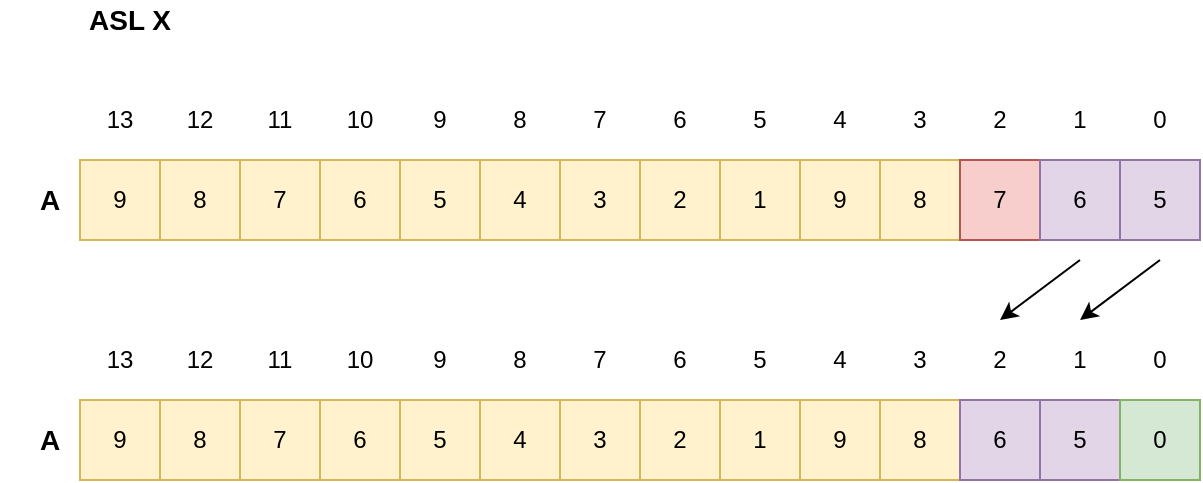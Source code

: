 <mxfile version="14.7.4" type="device" pages="2"><diagram id="MXn7E5x92jCfLJXR1v28" name="ALU_shift_left"><mxGraphModel dx="2062" dy="1084" grid="1" gridSize="10" guides="1" tooltips="1" connect="1" arrows="1" fold="1" page="1" pageScale="1" pageWidth="827" pageHeight="1169" math="0" shadow="0"><root><mxCell id="0"/><mxCell id="1" parent="0"/><mxCell id="3yY1BmIrGK5KFxhnRUPU-1" value="9" style="rounded=0;whiteSpace=wrap;html=1;fillColor=#fff2cc;strokeColor=#d6b656;" vertex="1" parent="1"><mxGeometry x="160" y="160" width="40" height="40" as="geometry"/></mxCell><mxCell id="3yY1BmIrGK5KFxhnRUPU-2" value="8" style="rounded=0;whiteSpace=wrap;html=1;fillColor=#fff2cc;strokeColor=#d6b656;" vertex="1" parent="1"><mxGeometry x="200" y="160" width="40" height="40" as="geometry"/></mxCell><mxCell id="3yY1BmIrGK5KFxhnRUPU-3" value="7" style="rounded=0;whiteSpace=wrap;html=1;fillColor=#fff2cc;strokeColor=#d6b656;" vertex="1" parent="1"><mxGeometry x="240" y="160" width="40" height="40" as="geometry"/></mxCell><mxCell id="3yY1BmIrGK5KFxhnRUPU-4" value="6" style="rounded=0;whiteSpace=wrap;html=1;fillColor=#fff2cc;strokeColor=#d6b656;" vertex="1" parent="1"><mxGeometry x="280" y="160" width="40" height="40" as="geometry"/></mxCell><mxCell id="3yY1BmIrGK5KFxhnRUPU-5" value="5" style="rounded=0;whiteSpace=wrap;html=1;fillColor=#fff2cc;strokeColor=#d6b656;" vertex="1" parent="1"><mxGeometry x="320" y="160" width="40" height="40" as="geometry"/></mxCell><mxCell id="3yY1BmIrGK5KFxhnRUPU-6" value="4" style="rounded=0;whiteSpace=wrap;html=1;fillColor=#fff2cc;strokeColor=#d6b656;" vertex="1" parent="1"><mxGeometry x="360" y="160" width="40" height="40" as="geometry"/></mxCell><mxCell id="3yY1BmIrGK5KFxhnRUPU-7" value="3" style="rounded=0;whiteSpace=wrap;html=1;fillColor=#fff2cc;strokeColor=#d6b656;" vertex="1" parent="1"><mxGeometry x="400" y="160" width="40" height="40" as="geometry"/></mxCell><mxCell id="3yY1BmIrGK5KFxhnRUPU-8" value="2" style="rounded=0;whiteSpace=wrap;html=1;fillColor=#fff2cc;strokeColor=#d6b656;" vertex="1" parent="1"><mxGeometry x="440" y="160" width="40" height="40" as="geometry"/></mxCell><mxCell id="3yY1BmIrGK5KFxhnRUPU-9" value="1" style="rounded=0;whiteSpace=wrap;html=1;fillColor=#fff2cc;strokeColor=#d6b656;" vertex="1" parent="1"><mxGeometry x="480" y="160" width="40" height="40" as="geometry"/></mxCell><mxCell id="3yY1BmIrGK5KFxhnRUPU-10" value="9" style="rounded=0;whiteSpace=wrap;html=1;fillColor=#fff2cc;strokeColor=#d6b656;" vertex="1" parent="1"><mxGeometry x="520" y="160" width="40" height="40" as="geometry"/></mxCell><mxCell id="3yY1BmIrGK5KFxhnRUPU-11" value="8" style="rounded=0;whiteSpace=wrap;html=1;fillColor=#fff2cc;strokeColor=#d6b656;" vertex="1" parent="1"><mxGeometry x="560" y="160" width="40" height="40" as="geometry"/></mxCell><mxCell id="3yY1BmIrGK5KFxhnRUPU-12" value="7" style="rounded=0;whiteSpace=wrap;html=1;fillColor=#f8cecc;strokeColor=#b85450;" vertex="1" parent="1"><mxGeometry x="600" y="160" width="40" height="40" as="geometry"/></mxCell><mxCell id="3yY1BmIrGK5KFxhnRUPU-13" value="6" style="rounded=0;whiteSpace=wrap;html=1;fillColor=#e1d5e7;strokeColor=#9673a6;" vertex="1" parent="1"><mxGeometry x="640" y="160" width="40" height="40" as="geometry"/></mxCell><mxCell id="3yY1BmIrGK5KFxhnRUPU-14" value="5" style="rounded=0;whiteSpace=wrap;html=1;fillColor=#e1d5e7;strokeColor=#9673a6;" vertex="1" parent="1"><mxGeometry x="680" y="160" width="40" height="40" as="geometry"/></mxCell><mxCell id="3yY1BmIrGK5KFxhnRUPU-15" value="0" style="text;html=1;strokeColor=none;fillColor=none;align=center;verticalAlign=middle;whiteSpace=wrap;rounded=0;" vertex="1" parent="1"><mxGeometry x="680" y="130" width="40" height="20" as="geometry"/></mxCell><mxCell id="3yY1BmIrGK5KFxhnRUPU-20" value="1" style="text;html=1;strokeColor=none;fillColor=none;align=center;verticalAlign=middle;whiteSpace=wrap;rounded=0;" vertex="1" parent="1"><mxGeometry x="640" y="130" width="40" height="20" as="geometry"/></mxCell><mxCell id="3yY1BmIrGK5KFxhnRUPU-21" value="2" style="text;html=1;strokeColor=none;fillColor=none;align=center;verticalAlign=middle;whiteSpace=wrap;rounded=0;" vertex="1" parent="1"><mxGeometry x="600" y="130" width="40" height="20" as="geometry"/></mxCell><mxCell id="3yY1BmIrGK5KFxhnRUPU-22" value="3" style="text;html=1;strokeColor=none;fillColor=none;align=center;verticalAlign=middle;whiteSpace=wrap;rounded=0;" vertex="1" parent="1"><mxGeometry x="560" y="130" width="40" height="20" as="geometry"/></mxCell><mxCell id="3yY1BmIrGK5KFxhnRUPU-23" value="4" style="text;html=1;strokeColor=none;fillColor=none;align=center;verticalAlign=middle;whiteSpace=wrap;rounded=0;" vertex="1" parent="1"><mxGeometry x="520" y="130" width="40" height="20" as="geometry"/></mxCell><mxCell id="3yY1BmIrGK5KFxhnRUPU-24" value="5" style="text;html=1;strokeColor=none;fillColor=none;align=center;verticalAlign=middle;whiteSpace=wrap;rounded=0;" vertex="1" parent="1"><mxGeometry x="480" y="130" width="40" height="20" as="geometry"/></mxCell><mxCell id="3yY1BmIrGK5KFxhnRUPU-25" value="6" style="text;html=1;strokeColor=none;fillColor=none;align=center;verticalAlign=middle;whiteSpace=wrap;rounded=0;" vertex="1" parent="1"><mxGeometry x="440" y="130" width="40" height="20" as="geometry"/></mxCell><mxCell id="3yY1BmIrGK5KFxhnRUPU-26" value="7" style="text;html=1;strokeColor=none;fillColor=none;align=center;verticalAlign=middle;whiteSpace=wrap;rounded=0;" vertex="1" parent="1"><mxGeometry x="400" y="130" width="40" height="20" as="geometry"/></mxCell><mxCell id="3yY1BmIrGK5KFxhnRUPU-27" value="8" style="text;html=1;strokeColor=none;fillColor=none;align=center;verticalAlign=middle;whiteSpace=wrap;rounded=0;" vertex="1" parent="1"><mxGeometry x="360" y="130" width="40" height="20" as="geometry"/></mxCell><mxCell id="3yY1BmIrGK5KFxhnRUPU-28" value="9" style="text;html=1;strokeColor=none;fillColor=none;align=center;verticalAlign=middle;whiteSpace=wrap;rounded=0;" vertex="1" parent="1"><mxGeometry x="320" y="130" width="40" height="20" as="geometry"/></mxCell><mxCell id="3yY1BmIrGK5KFxhnRUPU-29" value="10" style="text;html=1;strokeColor=none;fillColor=none;align=center;verticalAlign=middle;whiteSpace=wrap;rounded=0;" vertex="1" parent="1"><mxGeometry x="280" y="130" width="40" height="20" as="geometry"/></mxCell><mxCell id="3yY1BmIrGK5KFxhnRUPU-30" value="11" style="text;html=1;strokeColor=none;fillColor=none;align=center;verticalAlign=middle;whiteSpace=wrap;rounded=0;" vertex="1" parent="1"><mxGeometry x="240" y="130" width="40" height="20" as="geometry"/></mxCell><mxCell id="3yY1BmIrGK5KFxhnRUPU-31" value="12" style="text;html=1;strokeColor=none;fillColor=none;align=center;verticalAlign=middle;whiteSpace=wrap;rounded=0;" vertex="1" parent="1"><mxGeometry x="200" y="130" width="40" height="20" as="geometry"/></mxCell><mxCell id="3yY1BmIrGK5KFxhnRUPU-32" value="13" style="text;html=1;strokeColor=none;fillColor=none;align=center;verticalAlign=middle;whiteSpace=wrap;rounded=0;" vertex="1" parent="1"><mxGeometry x="160" y="130" width="40" height="20" as="geometry"/></mxCell><mxCell id="3yY1BmIrGK5KFxhnRUPU-33" value="ASL X" style="text;html=1;strokeColor=none;fillColor=none;align=center;verticalAlign=middle;whiteSpace=wrap;rounded=0;fontStyle=1;fontSize=14;" vertex="1" parent="1"><mxGeometry x="160" y="80" width="50" height="20" as="geometry"/></mxCell><mxCell id="3yY1BmIrGK5KFxhnRUPU-34" value="A" style="text;html=1;strokeColor=none;fillColor=none;align=center;verticalAlign=middle;whiteSpace=wrap;rounded=0;fontStyle=1;fontSize=14;" vertex="1" parent="1"><mxGeometry x="120" y="170" width="50" height="20" as="geometry"/></mxCell><mxCell id="3yY1BmIrGK5KFxhnRUPU-64" value="9" style="rounded=0;whiteSpace=wrap;html=1;fillColor=#fff2cc;strokeColor=#d6b656;" vertex="1" parent="1"><mxGeometry x="160" y="280" width="40" height="40" as="geometry"/></mxCell><mxCell id="3yY1BmIrGK5KFxhnRUPU-65" value="8" style="rounded=0;whiteSpace=wrap;html=1;fillColor=#fff2cc;strokeColor=#d6b656;" vertex="1" parent="1"><mxGeometry x="200" y="280" width="40" height="40" as="geometry"/></mxCell><mxCell id="3yY1BmIrGK5KFxhnRUPU-66" value="7" style="rounded=0;whiteSpace=wrap;html=1;fillColor=#fff2cc;strokeColor=#d6b656;" vertex="1" parent="1"><mxGeometry x="240" y="280" width="40" height="40" as="geometry"/></mxCell><mxCell id="3yY1BmIrGK5KFxhnRUPU-67" value="6" style="rounded=0;whiteSpace=wrap;html=1;fillColor=#fff2cc;strokeColor=#d6b656;" vertex="1" parent="1"><mxGeometry x="280" y="280" width="40" height="40" as="geometry"/></mxCell><mxCell id="3yY1BmIrGK5KFxhnRUPU-68" value="5" style="rounded=0;whiteSpace=wrap;html=1;fillColor=#fff2cc;strokeColor=#d6b656;" vertex="1" parent="1"><mxGeometry x="320" y="280" width="40" height="40" as="geometry"/></mxCell><mxCell id="3yY1BmIrGK5KFxhnRUPU-69" value="4" style="rounded=0;whiteSpace=wrap;html=1;fillColor=#fff2cc;strokeColor=#d6b656;" vertex="1" parent="1"><mxGeometry x="360" y="280" width="40" height="40" as="geometry"/></mxCell><mxCell id="3yY1BmIrGK5KFxhnRUPU-70" value="3" style="rounded=0;whiteSpace=wrap;html=1;fillColor=#fff2cc;strokeColor=#d6b656;" vertex="1" parent="1"><mxGeometry x="400" y="280" width="40" height="40" as="geometry"/></mxCell><mxCell id="3yY1BmIrGK5KFxhnRUPU-71" value="2" style="rounded=0;whiteSpace=wrap;html=1;fillColor=#fff2cc;strokeColor=#d6b656;" vertex="1" parent="1"><mxGeometry x="440" y="280" width="40" height="40" as="geometry"/></mxCell><mxCell id="3yY1BmIrGK5KFxhnRUPU-72" value="1" style="rounded=0;whiteSpace=wrap;html=1;fillColor=#fff2cc;strokeColor=#d6b656;" vertex="1" parent="1"><mxGeometry x="480" y="280" width="40" height="40" as="geometry"/></mxCell><mxCell id="3yY1BmIrGK5KFxhnRUPU-73" value="9" style="rounded=0;whiteSpace=wrap;html=1;fillColor=#fff2cc;strokeColor=#d6b656;" vertex="1" parent="1"><mxGeometry x="520" y="280" width="40" height="40" as="geometry"/></mxCell><mxCell id="3yY1BmIrGK5KFxhnRUPU-74" value="8" style="rounded=0;whiteSpace=wrap;html=1;fillColor=#fff2cc;strokeColor=#d6b656;" vertex="1" parent="1"><mxGeometry x="560" y="280" width="40" height="40" as="geometry"/></mxCell><mxCell id="3yY1BmIrGK5KFxhnRUPU-75" value="6" style="rounded=0;whiteSpace=wrap;html=1;fillColor=#e1d5e7;strokeColor=#9673a6;" vertex="1" parent="1"><mxGeometry x="600" y="280" width="40" height="40" as="geometry"/></mxCell><mxCell id="3yY1BmIrGK5KFxhnRUPU-76" value="5" style="rounded=0;whiteSpace=wrap;html=1;fillColor=#e1d5e7;strokeColor=#9673a6;" vertex="1" parent="1"><mxGeometry x="640" y="280" width="40" height="40" as="geometry"/></mxCell><mxCell id="3yY1BmIrGK5KFxhnRUPU-77" value="0" style="rounded=0;whiteSpace=wrap;html=1;fillColor=#d5e8d4;strokeColor=#82b366;" vertex="1" parent="1"><mxGeometry x="680" y="280" width="40" height="40" as="geometry"/></mxCell><mxCell id="3yY1BmIrGK5KFxhnRUPU-78" value="0" style="text;html=1;strokeColor=none;fillColor=none;align=center;verticalAlign=middle;whiteSpace=wrap;rounded=0;" vertex="1" parent="1"><mxGeometry x="680" y="250" width="40" height="20" as="geometry"/></mxCell><mxCell id="3yY1BmIrGK5KFxhnRUPU-79" value="1" style="text;html=1;strokeColor=none;fillColor=none;align=center;verticalAlign=middle;whiteSpace=wrap;rounded=0;" vertex="1" parent="1"><mxGeometry x="640" y="250" width="40" height="20" as="geometry"/></mxCell><mxCell id="3yY1BmIrGK5KFxhnRUPU-80" value="2" style="text;html=1;strokeColor=none;fillColor=none;align=center;verticalAlign=middle;whiteSpace=wrap;rounded=0;" vertex="1" parent="1"><mxGeometry x="600" y="250" width="40" height="20" as="geometry"/></mxCell><mxCell id="3yY1BmIrGK5KFxhnRUPU-81" value="3" style="text;html=1;strokeColor=none;fillColor=none;align=center;verticalAlign=middle;whiteSpace=wrap;rounded=0;" vertex="1" parent="1"><mxGeometry x="560" y="250" width="40" height="20" as="geometry"/></mxCell><mxCell id="3yY1BmIrGK5KFxhnRUPU-82" value="4" style="text;html=1;strokeColor=none;fillColor=none;align=center;verticalAlign=middle;whiteSpace=wrap;rounded=0;" vertex="1" parent="1"><mxGeometry x="520" y="250" width="40" height="20" as="geometry"/></mxCell><mxCell id="3yY1BmIrGK5KFxhnRUPU-83" value="5" style="text;html=1;strokeColor=none;fillColor=none;align=center;verticalAlign=middle;whiteSpace=wrap;rounded=0;" vertex="1" parent="1"><mxGeometry x="480" y="250" width="40" height="20" as="geometry"/></mxCell><mxCell id="3yY1BmIrGK5KFxhnRUPU-84" value="6" style="text;html=1;strokeColor=none;fillColor=none;align=center;verticalAlign=middle;whiteSpace=wrap;rounded=0;" vertex="1" parent="1"><mxGeometry x="440" y="250" width="40" height="20" as="geometry"/></mxCell><mxCell id="3yY1BmIrGK5KFxhnRUPU-85" value="7" style="text;html=1;strokeColor=none;fillColor=none;align=center;verticalAlign=middle;whiteSpace=wrap;rounded=0;" vertex="1" parent="1"><mxGeometry x="400" y="250" width="40" height="20" as="geometry"/></mxCell><mxCell id="3yY1BmIrGK5KFxhnRUPU-86" value="8" style="text;html=1;strokeColor=none;fillColor=none;align=center;verticalAlign=middle;whiteSpace=wrap;rounded=0;" vertex="1" parent="1"><mxGeometry x="360" y="250" width="40" height="20" as="geometry"/></mxCell><mxCell id="3yY1BmIrGK5KFxhnRUPU-87" value="9" style="text;html=1;strokeColor=none;fillColor=none;align=center;verticalAlign=middle;whiteSpace=wrap;rounded=0;" vertex="1" parent="1"><mxGeometry x="320" y="250" width="40" height="20" as="geometry"/></mxCell><mxCell id="3yY1BmIrGK5KFxhnRUPU-88" value="10" style="text;html=1;strokeColor=none;fillColor=none;align=center;verticalAlign=middle;whiteSpace=wrap;rounded=0;" vertex="1" parent="1"><mxGeometry x="280" y="250" width="40" height="20" as="geometry"/></mxCell><mxCell id="3yY1BmIrGK5KFxhnRUPU-89" value="11" style="text;html=1;strokeColor=none;fillColor=none;align=center;verticalAlign=middle;whiteSpace=wrap;rounded=0;" vertex="1" parent="1"><mxGeometry x="240" y="250" width="40" height="20" as="geometry"/></mxCell><mxCell id="3yY1BmIrGK5KFxhnRUPU-90" value="12" style="text;html=1;strokeColor=none;fillColor=none;align=center;verticalAlign=middle;whiteSpace=wrap;rounded=0;" vertex="1" parent="1"><mxGeometry x="200" y="250" width="40" height="20" as="geometry"/></mxCell><mxCell id="3yY1BmIrGK5KFxhnRUPU-91" value="13" style="text;html=1;strokeColor=none;fillColor=none;align=center;verticalAlign=middle;whiteSpace=wrap;rounded=0;" vertex="1" parent="1"><mxGeometry x="160" y="250" width="40" height="20" as="geometry"/></mxCell><mxCell id="3yY1BmIrGK5KFxhnRUPU-92" value="A" style="text;html=1;strokeColor=none;fillColor=none;align=center;verticalAlign=middle;whiteSpace=wrap;rounded=0;fontStyle=1;fontSize=14;" vertex="1" parent="1"><mxGeometry x="120" y="290" width="50" height="20" as="geometry"/></mxCell><mxCell id="3yY1BmIrGK5KFxhnRUPU-93" value="" style="endArrow=classic;html=1;fontSize=14;" edge="1" parent="1"><mxGeometry width="50" height="50" relative="1" as="geometry"><mxPoint x="660" y="210" as="sourcePoint"/><mxPoint x="620" y="240" as="targetPoint"/></mxGeometry></mxCell><mxCell id="3yY1BmIrGK5KFxhnRUPU-94" value="" style="endArrow=classic;html=1;fontSize=14;" edge="1" parent="1"><mxGeometry width="50" height="50" relative="1" as="geometry"><mxPoint x="700" y="210" as="sourcePoint"/><mxPoint x="660" y="240" as="targetPoint"/></mxGeometry></mxCell></root></mxGraphModel></diagram><diagram id="yaiNPinROLQP6-U_1_Qw" name="ALU_shift_right"><mxGraphModel dx="2062" dy="1084" grid="1" gridSize="10" guides="1" tooltips="1" connect="1" arrows="1" fold="1" page="1" pageScale="1" pageWidth="827" pageHeight="1169" math="0" shadow="0"><root><mxCell id="BsV_GnhWOptd8k6gcjPU-0"/><mxCell id="BsV_GnhWOptd8k6gcjPU-1" parent="BsV_GnhWOptd8k6gcjPU-0"/><mxCell id="SbSsWAjq7IjezKao2eqh-0" value="9" style="rounded=0;whiteSpace=wrap;html=1;fillColor=#fff2cc;strokeColor=#d6b656;" vertex="1" parent="BsV_GnhWOptd8k6gcjPU-1"><mxGeometry x="160" y="160" width="40" height="40" as="geometry"/></mxCell><mxCell id="SbSsWAjq7IjezKao2eqh-1" value="8" style="rounded=0;whiteSpace=wrap;html=1;fillColor=#fff2cc;strokeColor=#d6b656;" vertex="1" parent="BsV_GnhWOptd8k6gcjPU-1"><mxGeometry x="200" y="160" width="40" height="40" as="geometry"/></mxCell><mxCell id="SbSsWAjq7IjezKao2eqh-2" value="7" style="rounded=0;whiteSpace=wrap;html=1;fillColor=#fff2cc;strokeColor=#d6b656;" vertex="1" parent="BsV_GnhWOptd8k6gcjPU-1"><mxGeometry x="240" y="160" width="40" height="40" as="geometry"/></mxCell><mxCell id="SbSsWAjq7IjezKao2eqh-3" value="6" style="rounded=0;whiteSpace=wrap;html=1;fillColor=#fff2cc;strokeColor=#d6b656;" vertex="1" parent="BsV_GnhWOptd8k6gcjPU-1"><mxGeometry x="280" y="160" width="40" height="40" as="geometry"/></mxCell><mxCell id="SbSsWAjq7IjezKao2eqh-4" value="5" style="rounded=0;whiteSpace=wrap;html=1;fillColor=#fff2cc;strokeColor=#d6b656;" vertex="1" parent="BsV_GnhWOptd8k6gcjPU-1"><mxGeometry x="320" y="160" width="40" height="40" as="geometry"/></mxCell><mxCell id="SbSsWAjq7IjezKao2eqh-5" value="4" style="rounded=0;whiteSpace=wrap;html=1;fillColor=#fff2cc;strokeColor=#d6b656;" vertex="1" parent="BsV_GnhWOptd8k6gcjPU-1"><mxGeometry x="360" y="160" width="40" height="40" as="geometry"/></mxCell><mxCell id="SbSsWAjq7IjezKao2eqh-6" value="3" style="rounded=0;whiteSpace=wrap;html=1;fillColor=#fff2cc;strokeColor=#d6b656;" vertex="1" parent="BsV_GnhWOptd8k6gcjPU-1"><mxGeometry x="400" y="160" width="40" height="40" as="geometry"/></mxCell><mxCell id="SbSsWAjq7IjezKao2eqh-7" value="2" style="rounded=0;whiteSpace=wrap;html=1;fillColor=#fff2cc;strokeColor=#d6b656;" vertex="1" parent="BsV_GnhWOptd8k6gcjPU-1"><mxGeometry x="440" y="160" width="40" height="40" as="geometry"/></mxCell><mxCell id="SbSsWAjq7IjezKao2eqh-8" value="1" style="rounded=0;whiteSpace=wrap;html=1;fillColor=#fff2cc;strokeColor=#d6b656;" vertex="1" parent="BsV_GnhWOptd8k6gcjPU-1"><mxGeometry x="480" y="160" width="40" height="40" as="geometry"/></mxCell><mxCell id="SbSsWAjq7IjezKao2eqh-9" value="9" style="rounded=0;whiteSpace=wrap;html=1;fillColor=#fff2cc;strokeColor=#d6b656;" vertex="1" parent="BsV_GnhWOptd8k6gcjPU-1"><mxGeometry x="520" y="160" width="40" height="40" as="geometry"/></mxCell><mxCell id="SbSsWAjq7IjezKao2eqh-10" value="8" style="rounded=0;whiteSpace=wrap;html=1;fillColor=#fff2cc;strokeColor=#d6b656;" vertex="1" parent="BsV_GnhWOptd8k6gcjPU-1"><mxGeometry x="560" y="160" width="40" height="40" as="geometry"/></mxCell><mxCell id="SbSsWAjq7IjezKao2eqh-11" value="7" style="rounded=0;whiteSpace=wrap;html=1;fillColor=#e1d5e7;strokeColor=#9673a6;" vertex="1" parent="BsV_GnhWOptd8k6gcjPU-1"><mxGeometry x="600" y="160" width="40" height="40" as="geometry"/></mxCell><mxCell id="SbSsWAjq7IjezKao2eqh-12" value="6" style="rounded=0;whiteSpace=wrap;html=1;fillColor=#e1d5e7;strokeColor=#9673a6;" vertex="1" parent="BsV_GnhWOptd8k6gcjPU-1"><mxGeometry x="640" y="160" width="40" height="40" as="geometry"/></mxCell><mxCell id="SbSsWAjq7IjezKao2eqh-13" value="5" style="rounded=0;whiteSpace=wrap;html=1;fillColor=#f8cecc;strokeColor=#b85450;" vertex="1" parent="BsV_GnhWOptd8k6gcjPU-1"><mxGeometry x="680" y="160" width="40" height="40" as="geometry"/></mxCell><mxCell id="SbSsWAjq7IjezKao2eqh-14" value="0" style="text;html=1;strokeColor=none;fillColor=none;align=center;verticalAlign=middle;whiteSpace=wrap;rounded=0;" vertex="1" parent="BsV_GnhWOptd8k6gcjPU-1"><mxGeometry x="680" y="130" width="40" height="20" as="geometry"/></mxCell><mxCell id="SbSsWAjq7IjezKao2eqh-15" value="1" style="text;html=1;strokeColor=none;fillColor=none;align=center;verticalAlign=middle;whiteSpace=wrap;rounded=0;" vertex="1" parent="BsV_GnhWOptd8k6gcjPU-1"><mxGeometry x="640" y="130" width="40" height="20" as="geometry"/></mxCell><mxCell id="SbSsWAjq7IjezKao2eqh-16" value="2" style="text;html=1;strokeColor=none;fillColor=none;align=center;verticalAlign=middle;whiteSpace=wrap;rounded=0;" vertex="1" parent="BsV_GnhWOptd8k6gcjPU-1"><mxGeometry x="600" y="130" width="40" height="20" as="geometry"/></mxCell><mxCell id="SbSsWAjq7IjezKao2eqh-17" value="3" style="text;html=1;strokeColor=none;fillColor=none;align=center;verticalAlign=middle;whiteSpace=wrap;rounded=0;" vertex="1" parent="BsV_GnhWOptd8k6gcjPU-1"><mxGeometry x="560" y="130" width="40" height="20" as="geometry"/></mxCell><mxCell id="SbSsWAjq7IjezKao2eqh-18" value="4" style="text;html=1;strokeColor=none;fillColor=none;align=center;verticalAlign=middle;whiteSpace=wrap;rounded=0;" vertex="1" parent="BsV_GnhWOptd8k6gcjPU-1"><mxGeometry x="520" y="130" width="40" height="20" as="geometry"/></mxCell><mxCell id="SbSsWAjq7IjezKao2eqh-19" value="5" style="text;html=1;strokeColor=none;fillColor=none;align=center;verticalAlign=middle;whiteSpace=wrap;rounded=0;" vertex="1" parent="BsV_GnhWOptd8k6gcjPU-1"><mxGeometry x="480" y="130" width="40" height="20" as="geometry"/></mxCell><mxCell id="SbSsWAjq7IjezKao2eqh-20" value="6" style="text;html=1;strokeColor=none;fillColor=none;align=center;verticalAlign=middle;whiteSpace=wrap;rounded=0;" vertex="1" parent="BsV_GnhWOptd8k6gcjPU-1"><mxGeometry x="440" y="130" width="40" height="20" as="geometry"/></mxCell><mxCell id="SbSsWAjq7IjezKao2eqh-21" value="7" style="text;html=1;strokeColor=none;fillColor=none;align=center;verticalAlign=middle;whiteSpace=wrap;rounded=0;" vertex="1" parent="BsV_GnhWOptd8k6gcjPU-1"><mxGeometry x="400" y="130" width="40" height="20" as="geometry"/></mxCell><mxCell id="SbSsWAjq7IjezKao2eqh-22" value="8" style="text;html=1;strokeColor=none;fillColor=none;align=center;verticalAlign=middle;whiteSpace=wrap;rounded=0;" vertex="1" parent="BsV_GnhWOptd8k6gcjPU-1"><mxGeometry x="360" y="130" width="40" height="20" as="geometry"/></mxCell><mxCell id="SbSsWAjq7IjezKao2eqh-23" value="9" style="text;html=1;strokeColor=none;fillColor=none;align=center;verticalAlign=middle;whiteSpace=wrap;rounded=0;" vertex="1" parent="BsV_GnhWOptd8k6gcjPU-1"><mxGeometry x="320" y="130" width="40" height="20" as="geometry"/></mxCell><mxCell id="SbSsWAjq7IjezKao2eqh-24" value="10" style="text;html=1;strokeColor=none;fillColor=none;align=center;verticalAlign=middle;whiteSpace=wrap;rounded=0;" vertex="1" parent="BsV_GnhWOptd8k6gcjPU-1"><mxGeometry x="280" y="130" width="40" height="20" as="geometry"/></mxCell><mxCell id="SbSsWAjq7IjezKao2eqh-25" value="11" style="text;html=1;strokeColor=none;fillColor=none;align=center;verticalAlign=middle;whiteSpace=wrap;rounded=0;" vertex="1" parent="BsV_GnhWOptd8k6gcjPU-1"><mxGeometry x="240" y="130" width="40" height="20" as="geometry"/></mxCell><mxCell id="SbSsWAjq7IjezKao2eqh-26" value="12" style="text;html=1;strokeColor=none;fillColor=none;align=center;verticalAlign=middle;whiteSpace=wrap;rounded=0;" vertex="1" parent="BsV_GnhWOptd8k6gcjPU-1"><mxGeometry x="200" y="130" width="40" height="20" as="geometry"/></mxCell><mxCell id="SbSsWAjq7IjezKao2eqh-27" value="13" style="text;html=1;strokeColor=none;fillColor=none;align=center;verticalAlign=middle;whiteSpace=wrap;rounded=0;" vertex="1" parent="BsV_GnhWOptd8k6gcjPU-1"><mxGeometry x="160" y="130" width="40" height="20" as="geometry"/></mxCell><mxCell id="SbSsWAjq7IjezKao2eqh-28" value="ASR X" style="text;html=1;strokeColor=none;fillColor=none;align=center;verticalAlign=middle;whiteSpace=wrap;rounded=0;fontStyle=1;fontSize=14;" vertex="1" parent="BsV_GnhWOptd8k6gcjPU-1"><mxGeometry x="160" y="80" width="50" height="20" as="geometry"/></mxCell><mxCell id="SbSsWAjq7IjezKao2eqh-29" value="A" style="text;html=1;strokeColor=none;fillColor=none;align=center;verticalAlign=middle;whiteSpace=wrap;rounded=0;fontStyle=1;fontSize=14;" vertex="1" parent="BsV_GnhWOptd8k6gcjPU-1"><mxGeometry x="120" y="170" width="50" height="20" as="geometry"/></mxCell><mxCell id="SbSsWAjq7IjezKao2eqh-30" value="9" style="rounded=0;whiteSpace=wrap;html=1;fillColor=#fff2cc;strokeColor=#d6b656;" vertex="1" parent="BsV_GnhWOptd8k6gcjPU-1"><mxGeometry x="160" y="280" width="40" height="40" as="geometry"/></mxCell><mxCell id="SbSsWAjq7IjezKao2eqh-31" value="8" style="rounded=0;whiteSpace=wrap;html=1;fillColor=#fff2cc;strokeColor=#d6b656;" vertex="1" parent="BsV_GnhWOptd8k6gcjPU-1"><mxGeometry x="200" y="280" width="40" height="40" as="geometry"/></mxCell><mxCell id="SbSsWAjq7IjezKao2eqh-32" value="7" style="rounded=0;whiteSpace=wrap;html=1;fillColor=#fff2cc;strokeColor=#d6b656;" vertex="1" parent="BsV_GnhWOptd8k6gcjPU-1"><mxGeometry x="240" y="280" width="40" height="40" as="geometry"/></mxCell><mxCell id="SbSsWAjq7IjezKao2eqh-33" value="6" style="rounded=0;whiteSpace=wrap;html=1;fillColor=#fff2cc;strokeColor=#d6b656;" vertex="1" parent="BsV_GnhWOptd8k6gcjPU-1"><mxGeometry x="280" y="280" width="40" height="40" as="geometry"/></mxCell><mxCell id="SbSsWAjq7IjezKao2eqh-34" value="5" style="rounded=0;whiteSpace=wrap;html=1;fillColor=#fff2cc;strokeColor=#d6b656;" vertex="1" parent="BsV_GnhWOptd8k6gcjPU-1"><mxGeometry x="320" y="280" width="40" height="40" as="geometry"/></mxCell><mxCell id="SbSsWAjq7IjezKao2eqh-35" value="4" style="rounded=0;whiteSpace=wrap;html=1;fillColor=#fff2cc;strokeColor=#d6b656;" vertex="1" parent="BsV_GnhWOptd8k6gcjPU-1"><mxGeometry x="360" y="280" width="40" height="40" as="geometry"/></mxCell><mxCell id="SbSsWAjq7IjezKao2eqh-36" value="3" style="rounded=0;whiteSpace=wrap;html=1;fillColor=#fff2cc;strokeColor=#d6b656;" vertex="1" parent="BsV_GnhWOptd8k6gcjPU-1"><mxGeometry x="400" y="280" width="40" height="40" as="geometry"/></mxCell><mxCell id="SbSsWAjq7IjezKao2eqh-37" value="2" style="rounded=0;whiteSpace=wrap;html=1;fillColor=#fff2cc;strokeColor=#d6b656;" vertex="1" parent="BsV_GnhWOptd8k6gcjPU-1"><mxGeometry x="440" y="280" width="40" height="40" as="geometry"/></mxCell><mxCell id="SbSsWAjq7IjezKao2eqh-38" value="1" style="rounded=0;whiteSpace=wrap;html=1;fillColor=#fff2cc;strokeColor=#d6b656;" vertex="1" parent="BsV_GnhWOptd8k6gcjPU-1"><mxGeometry x="480" y="280" width="40" height="40" as="geometry"/></mxCell><mxCell id="SbSsWAjq7IjezKao2eqh-39" value="9" style="rounded=0;whiteSpace=wrap;html=1;fillColor=#fff2cc;strokeColor=#d6b656;" vertex="1" parent="BsV_GnhWOptd8k6gcjPU-1"><mxGeometry x="520" y="280" width="40" height="40" as="geometry"/></mxCell><mxCell id="SbSsWAjq7IjezKao2eqh-40" value="8" style="rounded=0;whiteSpace=wrap;html=1;fillColor=#fff2cc;strokeColor=#d6b656;" vertex="1" parent="BsV_GnhWOptd8k6gcjPU-1"><mxGeometry x="560" y="280" width="40" height="40" as="geometry"/></mxCell><mxCell id="SbSsWAjq7IjezKao2eqh-41" value="0" style="rounded=0;whiteSpace=wrap;html=1;fillColor=#d5e8d4;strokeColor=#82b366;" vertex="1" parent="BsV_GnhWOptd8k6gcjPU-1"><mxGeometry x="600" y="280" width="40" height="40" as="geometry"/></mxCell><mxCell id="SbSsWAjq7IjezKao2eqh-42" value="7" style="rounded=0;whiteSpace=wrap;html=1;fillColor=#e1d5e7;strokeColor=#9673a6;" vertex="1" parent="BsV_GnhWOptd8k6gcjPU-1"><mxGeometry x="640" y="280" width="40" height="40" as="geometry"/></mxCell><mxCell id="SbSsWAjq7IjezKao2eqh-43" value="6" style="rounded=0;whiteSpace=wrap;html=1;fillColor=#e1d5e7;strokeColor=#9673a6;" vertex="1" parent="BsV_GnhWOptd8k6gcjPU-1"><mxGeometry x="680" y="280" width="40" height="40" as="geometry"/></mxCell><mxCell id="SbSsWAjq7IjezKao2eqh-44" value="0" style="text;html=1;strokeColor=none;fillColor=none;align=center;verticalAlign=middle;whiteSpace=wrap;rounded=0;" vertex="1" parent="BsV_GnhWOptd8k6gcjPU-1"><mxGeometry x="680" y="250" width="40" height="20" as="geometry"/></mxCell><mxCell id="SbSsWAjq7IjezKao2eqh-45" value="1" style="text;html=1;strokeColor=none;fillColor=none;align=center;verticalAlign=middle;whiteSpace=wrap;rounded=0;" vertex="1" parent="BsV_GnhWOptd8k6gcjPU-1"><mxGeometry x="640" y="250" width="40" height="20" as="geometry"/></mxCell><mxCell id="SbSsWAjq7IjezKao2eqh-46" value="2" style="text;html=1;strokeColor=none;fillColor=none;align=center;verticalAlign=middle;whiteSpace=wrap;rounded=0;" vertex="1" parent="BsV_GnhWOptd8k6gcjPU-1"><mxGeometry x="600" y="250" width="40" height="20" as="geometry"/></mxCell><mxCell id="SbSsWAjq7IjezKao2eqh-47" value="3" style="text;html=1;strokeColor=none;fillColor=none;align=center;verticalAlign=middle;whiteSpace=wrap;rounded=0;" vertex="1" parent="BsV_GnhWOptd8k6gcjPU-1"><mxGeometry x="560" y="250" width="40" height="20" as="geometry"/></mxCell><mxCell id="SbSsWAjq7IjezKao2eqh-48" value="4" style="text;html=1;strokeColor=none;fillColor=none;align=center;verticalAlign=middle;whiteSpace=wrap;rounded=0;" vertex="1" parent="BsV_GnhWOptd8k6gcjPU-1"><mxGeometry x="520" y="250" width="40" height="20" as="geometry"/></mxCell><mxCell id="SbSsWAjq7IjezKao2eqh-49" value="5" style="text;html=1;strokeColor=none;fillColor=none;align=center;verticalAlign=middle;whiteSpace=wrap;rounded=0;" vertex="1" parent="BsV_GnhWOptd8k6gcjPU-1"><mxGeometry x="480" y="250" width="40" height="20" as="geometry"/></mxCell><mxCell id="SbSsWAjq7IjezKao2eqh-50" value="6" style="text;html=1;strokeColor=none;fillColor=none;align=center;verticalAlign=middle;whiteSpace=wrap;rounded=0;" vertex="1" parent="BsV_GnhWOptd8k6gcjPU-1"><mxGeometry x="440" y="250" width="40" height="20" as="geometry"/></mxCell><mxCell id="SbSsWAjq7IjezKao2eqh-51" value="7" style="text;html=1;strokeColor=none;fillColor=none;align=center;verticalAlign=middle;whiteSpace=wrap;rounded=0;" vertex="1" parent="BsV_GnhWOptd8k6gcjPU-1"><mxGeometry x="400" y="250" width="40" height="20" as="geometry"/></mxCell><mxCell id="SbSsWAjq7IjezKao2eqh-52" value="8" style="text;html=1;strokeColor=none;fillColor=none;align=center;verticalAlign=middle;whiteSpace=wrap;rounded=0;" vertex="1" parent="BsV_GnhWOptd8k6gcjPU-1"><mxGeometry x="360" y="250" width="40" height="20" as="geometry"/></mxCell><mxCell id="SbSsWAjq7IjezKao2eqh-53" value="9" style="text;html=1;strokeColor=none;fillColor=none;align=center;verticalAlign=middle;whiteSpace=wrap;rounded=0;" vertex="1" parent="BsV_GnhWOptd8k6gcjPU-1"><mxGeometry x="320" y="250" width="40" height="20" as="geometry"/></mxCell><mxCell id="SbSsWAjq7IjezKao2eqh-54" value="10" style="text;html=1;strokeColor=none;fillColor=none;align=center;verticalAlign=middle;whiteSpace=wrap;rounded=0;" vertex="1" parent="BsV_GnhWOptd8k6gcjPU-1"><mxGeometry x="280" y="250" width="40" height="20" as="geometry"/></mxCell><mxCell id="SbSsWAjq7IjezKao2eqh-55" value="11" style="text;html=1;strokeColor=none;fillColor=none;align=center;verticalAlign=middle;whiteSpace=wrap;rounded=0;" vertex="1" parent="BsV_GnhWOptd8k6gcjPU-1"><mxGeometry x="240" y="250" width="40" height="20" as="geometry"/></mxCell><mxCell id="SbSsWAjq7IjezKao2eqh-56" value="12" style="text;html=1;strokeColor=none;fillColor=none;align=center;verticalAlign=middle;whiteSpace=wrap;rounded=0;" vertex="1" parent="BsV_GnhWOptd8k6gcjPU-1"><mxGeometry x="200" y="250" width="40" height="20" as="geometry"/></mxCell><mxCell id="SbSsWAjq7IjezKao2eqh-57" value="13" style="text;html=1;strokeColor=none;fillColor=none;align=center;verticalAlign=middle;whiteSpace=wrap;rounded=0;" vertex="1" parent="BsV_GnhWOptd8k6gcjPU-1"><mxGeometry x="160" y="250" width="40" height="20" as="geometry"/></mxCell><mxCell id="SbSsWAjq7IjezKao2eqh-58" value="A" style="text;html=1;strokeColor=none;fillColor=none;align=center;verticalAlign=middle;whiteSpace=wrap;rounded=0;fontStyle=1;fontSize=14;" vertex="1" parent="BsV_GnhWOptd8k6gcjPU-1"><mxGeometry x="120" y="290" width="50" height="20" as="geometry"/></mxCell><mxCell id="SbSsWAjq7IjezKao2eqh-59" value="" style="endArrow=classic;html=1;fontSize=14;" edge="1" parent="BsV_GnhWOptd8k6gcjPU-1"><mxGeometry width="50" height="50" relative="1" as="geometry"><mxPoint x="660" y="210" as="sourcePoint"/><mxPoint x="700" y="240" as="targetPoint"/></mxGeometry></mxCell><mxCell id="SbSsWAjq7IjezKao2eqh-60" value="" style="endArrow=classic;html=1;fontSize=14;" edge="1" parent="BsV_GnhWOptd8k6gcjPU-1"><mxGeometry width="50" height="50" relative="1" as="geometry"><mxPoint x="620" y="210" as="sourcePoint"/><mxPoint x="660" y="240" as="targetPoint"/></mxGeometry></mxCell></root></mxGraphModel></diagram></mxfile>